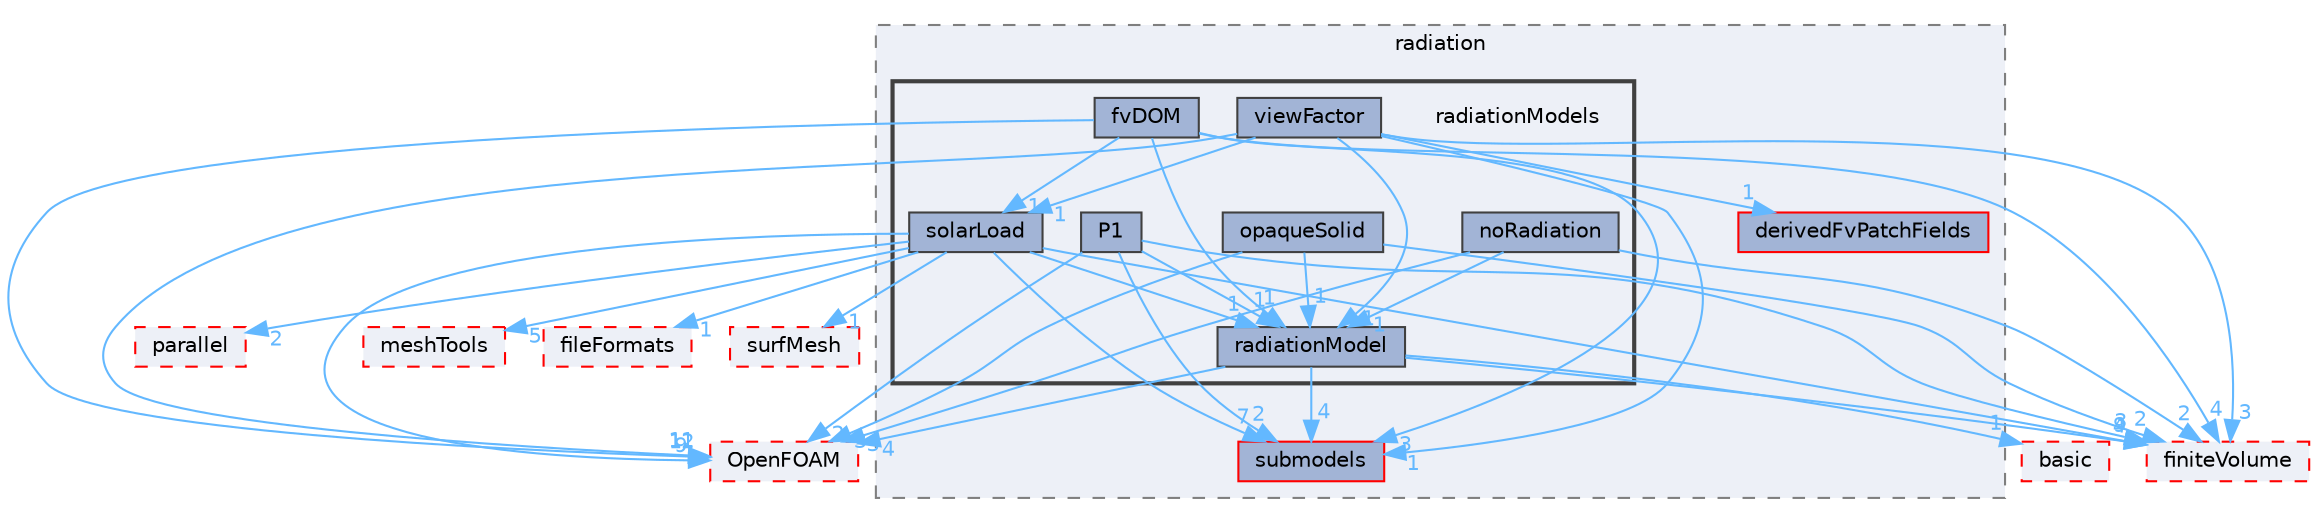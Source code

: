 digraph "src/thermophysicalModels/radiation/radiationModels"
{
 // LATEX_PDF_SIZE
  bgcolor="transparent";
  edge [fontname=Helvetica,fontsize=10,labelfontname=Helvetica,labelfontsize=10];
  node [fontname=Helvetica,fontsize=10,shape=box,height=0.2,width=0.4];
  compound=true
  subgraph clusterdir_372f5e43f50c30dcf3bbe70654c3d27a {
    graph [ bgcolor="#edf0f7", pencolor="grey50", label="radiation", fontname=Helvetica,fontsize=10 style="filled,dashed", URL="dir_372f5e43f50c30dcf3bbe70654c3d27a.html",tooltip=""]
  dir_e8719ccd60760366888bb431a21ef811 [label="submodels", fillcolor="#a2b4d6", color="red", style="filled", URL="dir_e8719ccd60760366888bb431a21ef811.html",tooltip=""];
  dir_530cedc3d4dca2a21c1df83b126c2fbd [label="derivedFvPatchFields", fillcolor="#a2b4d6", color="red", style="filled", URL="dir_530cedc3d4dca2a21c1df83b126c2fbd.html",tooltip=""];
  subgraph clusterdir_23cbc874b5ea49089939faa93b6f03ce {
    graph [ bgcolor="#edf0f7", pencolor="grey25", label="", fontname=Helvetica,fontsize=10 style="filled,bold", URL="dir_23cbc874b5ea49089939faa93b6f03ce.html",tooltip=""]
    dir_23cbc874b5ea49089939faa93b6f03ce [shape=plaintext, label="radiationModels"];
  dir_b92445ca4ace0494f0a29c642d097f79 [label="fvDOM", fillcolor="#a2b4d6", color="grey25", style="filled", URL="dir_b92445ca4ace0494f0a29c642d097f79.html",tooltip=""];
  dir_1ea78a4e3f112fe0ded5af8146a74cf8 [label="noRadiation", fillcolor="#a2b4d6", color="grey25", style="filled", URL="dir_1ea78a4e3f112fe0ded5af8146a74cf8.html",tooltip=""];
  dir_1042d56f71cc4b8cdecd4ac8127b05f5 [label="opaqueSolid", fillcolor="#a2b4d6", color="grey25", style="filled", URL="dir_1042d56f71cc4b8cdecd4ac8127b05f5.html",tooltip=""];
  dir_d39805ea7725f3ee92bbae1d78751b53 [label="P1", fillcolor="#a2b4d6", color="grey25", style="filled", URL="dir_d39805ea7725f3ee92bbae1d78751b53.html",tooltip=""];
  dir_da8c0e985838931a3604e286eeea288d [label="radiationModel", fillcolor="#a2b4d6", color="grey25", style="filled", URL="dir_da8c0e985838931a3604e286eeea288d.html",tooltip=""];
  dir_f297ea9a9f8d3c8b6996293f607cec56 [label="solarLoad", fillcolor="#a2b4d6", color="grey25", style="filled", URL="dir_f297ea9a9f8d3c8b6996293f607cec56.html",tooltip=""];
  dir_c8f5288f83e6b7d98c64259861f7ee56 [label="viewFactor", fillcolor="#a2b4d6", color="grey25", style="filled", URL="dir_c8f5288f83e6b7d98c64259861f7ee56.html",tooltip=""];
  }
  }
  dir_0a88fe22feb23ce5f078a04a1df67721 [label="surfMesh", fillcolor="#edf0f7", color="red", style="filled,dashed", URL="dir_0a88fe22feb23ce5f078a04a1df67721.html",tooltip=""];
  dir_38cb9973e0eaf6834e10b18bff965c4b [label="basic", fillcolor="#edf0f7", color="red", style="filled,dashed", URL="dir_38cb9973e0eaf6834e10b18bff965c4b.html",tooltip=""];
  dir_72b2b5518d1565784443265ec6729f79 [label="parallel", fillcolor="#edf0f7", color="red", style="filled,dashed", URL="dir_72b2b5518d1565784443265ec6729f79.html",tooltip=""];
  dir_9bd15774b555cf7259a6fa18f99fe99b [label="finiteVolume", fillcolor="#edf0f7", color="red", style="filled,dashed", URL="dir_9bd15774b555cf7259a6fa18f99fe99b.html",tooltip=""];
  dir_ae30ad0bef50cf391b24c614251bb9fd [label="meshTools", fillcolor="#edf0f7", color="red", style="filled,dashed", URL="dir_ae30ad0bef50cf391b24c614251bb9fd.html",tooltip=""];
  dir_b05602f37bb521a7142c0a3e200b5f35 [label="fileFormats", fillcolor="#edf0f7", color="red", style="filled,dashed", URL="dir_b05602f37bb521a7142c0a3e200b5f35.html",tooltip=""];
  dir_c5473ff19b20e6ec4dfe5c310b3778a8 [label="OpenFOAM", fillcolor="#edf0f7", color="red", style="filled,dashed", URL="dir_c5473ff19b20e6ec4dfe5c310b3778a8.html",tooltip=""];
  dir_b92445ca4ace0494f0a29c642d097f79->dir_9bd15774b555cf7259a6fa18f99fe99b [headlabel="4", labeldistance=1.5 headhref="dir_001536_001387.html" href="dir_001536_001387.html" color="steelblue1" fontcolor="steelblue1"];
  dir_b92445ca4ace0494f0a29c642d097f79->dir_c5473ff19b20e6ec4dfe5c310b3778a8 [headlabel="12", labeldistance=1.5 headhref="dir_001536_002695.html" href="dir_001536_002695.html" color="steelblue1" fontcolor="steelblue1"];
  dir_b92445ca4ace0494f0a29c642d097f79->dir_e8719ccd60760366888bb431a21ef811 [headlabel="3", labeldistance=1.5 headhref="dir_001536_003806.html" href="dir_001536_003806.html" color="steelblue1" fontcolor="steelblue1"];
  dir_b92445ca4ace0494f0a29c642d097f79->dir_da8c0e985838931a3604e286eeea288d [headlabel="1", labeldistance=1.5 headhref="dir_001536_003173.html" href="dir_001536_003173.html" color="steelblue1" fontcolor="steelblue1"];
  dir_b92445ca4ace0494f0a29c642d097f79->dir_f297ea9a9f8d3c8b6996293f607cec56 [headlabel="1", labeldistance=1.5 headhref="dir_001536_003614.html" href="dir_001536_003614.html" color="steelblue1" fontcolor="steelblue1"];
  dir_1ea78a4e3f112fe0ded5af8146a74cf8->dir_9bd15774b555cf7259a6fa18f99fe99b [headlabel="2", labeldistance=1.5 headhref="dir_002592_001387.html" href="dir_002592_001387.html" color="steelblue1" fontcolor="steelblue1"];
  dir_1ea78a4e3f112fe0ded5af8146a74cf8->dir_c5473ff19b20e6ec4dfe5c310b3778a8 [headlabel="3", labeldistance=1.5 headhref="dir_002592_002695.html" href="dir_002592_002695.html" color="steelblue1" fontcolor="steelblue1"];
  dir_1ea78a4e3f112fe0ded5af8146a74cf8->dir_da8c0e985838931a3604e286eeea288d [headlabel="1", labeldistance=1.5 headhref="dir_002592_003173.html" href="dir_002592_003173.html" color="steelblue1" fontcolor="steelblue1"];
  dir_1042d56f71cc4b8cdecd4ac8127b05f5->dir_9bd15774b555cf7259a6fa18f99fe99b [headlabel="2", labeldistance=1.5 headhref="dir_002694_001387.html" href="dir_002694_001387.html" color="steelblue1" fontcolor="steelblue1"];
  dir_1042d56f71cc4b8cdecd4ac8127b05f5->dir_c5473ff19b20e6ec4dfe5c310b3778a8 [headlabel="3", labeldistance=1.5 headhref="dir_002694_002695.html" href="dir_002694_002695.html" color="steelblue1" fontcolor="steelblue1"];
  dir_1042d56f71cc4b8cdecd4ac8127b05f5->dir_da8c0e985838931a3604e286eeea288d [headlabel="1", labeldistance=1.5 headhref="dir_002694_003173.html" href="dir_002694_003173.html" color="steelblue1" fontcolor="steelblue1"];
  dir_d39805ea7725f3ee92bbae1d78751b53->dir_9bd15774b555cf7259a6fa18f99fe99b [headlabel="3", labeldistance=1.5 headhref="dir_002763_001387.html" href="dir_002763_001387.html" color="steelblue1" fontcolor="steelblue1"];
  dir_d39805ea7725f3ee92bbae1d78751b53->dir_c5473ff19b20e6ec4dfe5c310b3778a8 [headlabel="2", labeldistance=1.5 headhref="dir_002763_002695.html" href="dir_002763_002695.html" color="steelblue1" fontcolor="steelblue1"];
  dir_d39805ea7725f3ee92bbae1d78751b53->dir_da8c0e985838931a3604e286eeea288d [headlabel="1", labeldistance=1.5 headhref="dir_002763_003173.html" href="dir_002763_003173.html" color="steelblue1" fontcolor="steelblue1"];
  dir_d39805ea7725f3ee92bbae1d78751b53->dir_e8719ccd60760366888bb431a21ef811 [headlabel="2", labeldistance=1.5 headhref="dir_002763_003806.html" href="dir_002763_003806.html" color="steelblue1" fontcolor="steelblue1"];
  dir_da8c0e985838931a3604e286eeea288d->dir_38cb9973e0eaf6834e10b18bff965c4b [headlabel="1", labeldistance=1.5 headhref="dir_003173_000219.html" href="dir_003173_000219.html" color="steelblue1" fontcolor="steelblue1"];
  dir_da8c0e985838931a3604e286eeea288d->dir_9bd15774b555cf7259a6fa18f99fe99b [headlabel="4", labeldistance=1.5 headhref="dir_003173_001387.html" href="dir_003173_001387.html" color="steelblue1" fontcolor="steelblue1"];
  dir_da8c0e985838931a3604e286eeea288d->dir_c5473ff19b20e6ec4dfe5c310b3778a8 [headlabel="4", labeldistance=1.5 headhref="dir_003173_002695.html" href="dir_003173_002695.html" color="steelblue1" fontcolor="steelblue1"];
  dir_da8c0e985838931a3604e286eeea288d->dir_e8719ccd60760366888bb431a21ef811 [headlabel="4", labeldistance=1.5 headhref="dir_003173_003806.html" href="dir_003173_003806.html" color="steelblue1" fontcolor="steelblue1"];
  dir_f297ea9a9f8d3c8b6996293f607cec56->dir_0a88fe22feb23ce5f078a04a1df67721 [headlabel="1", labeldistance=1.5 headhref="dir_003614_003891.html" href="dir_003614_003891.html" color="steelblue1" fontcolor="steelblue1"];
  dir_f297ea9a9f8d3c8b6996293f607cec56->dir_72b2b5518d1565784443265ec6729f79 [headlabel="2", labeldistance=1.5 headhref="dir_003614_002780.html" href="dir_003614_002780.html" color="steelblue1" fontcolor="steelblue1"];
  dir_f297ea9a9f8d3c8b6996293f607cec56->dir_9bd15774b555cf7259a6fa18f99fe99b [headlabel="9", labeldistance=1.5 headhref="dir_003614_001387.html" href="dir_003614_001387.html" color="steelblue1" fontcolor="steelblue1"];
  dir_f297ea9a9f8d3c8b6996293f607cec56->dir_ae30ad0bef50cf391b24c614251bb9fd [headlabel="5", labeldistance=1.5 headhref="dir_003614_002382.html" href="dir_003614_002382.html" color="steelblue1" fontcolor="steelblue1"];
  dir_f297ea9a9f8d3c8b6996293f607cec56->dir_b05602f37bb521a7142c0a3e200b5f35 [headlabel="1", labeldistance=1.5 headhref="dir_003614_001353.html" href="dir_003614_001353.html" color="steelblue1" fontcolor="steelblue1"];
  dir_f297ea9a9f8d3c8b6996293f607cec56->dir_c5473ff19b20e6ec4dfe5c310b3778a8 [headlabel="9", labeldistance=1.5 headhref="dir_003614_002695.html" href="dir_003614_002695.html" color="steelblue1" fontcolor="steelblue1"];
  dir_f297ea9a9f8d3c8b6996293f607cec56->dir_da8c0e985838931a3604e286eeea288d [headlabel="1", labeldistance=1.5 headhref="dir_003614_003173.html" href="dir_003614_003173.html" color="steelblue1" fontcolor="steelblue1"];
  dir_f297ea9a9f8d3c8b6996293f607cec56->dir_e8719ccd60760366888bb431a21ef811 [headlabel="7", labeldistance=1.5 headhref="dir_003614_003806.html" href="dir_003614_003806.html" color="steelblue1" fontcolor="steelblue1"];
  dir_c8f5288f83e6b7d98c64259861f7ee56->dir_530cedc3d4dca2a21c1df83b126c2fbd [headlabel="1", labeldistance=1.5 headhref="dir_004274_000890.html" href="dir_004274_000890.html" color="steelblue1" fontcolor="steelblue1"];
  dir_c8f5288f83e6b7d98c64259861f7ee56->dir_9bd15774b555cf7259a6fa18f99fe99b [headlabel="3", labeldistance=1.5 headhref="dir_004274_001387.html" href="dir_004274_001387.html" color="steelblue1" fontcolor="steelblue1"];
  dir_c8f5288f83e6b7d98c64259861f7ee56->dir_c5473ff19b20e6ec4dfe5c310b3778a8 [headlabel="11", labeldistance=1.5 headhref="dir_004274_002695.html" href="dir_004274_002695.html" color="steelblue1" fontcolor="steelblue1"];
  dir_c8f5288f83e6b7d98c64259861f7ee56->dir_da8c0e985838931a3604e286eeea288d [headlabel="1", labeldistance=1.5 headhref="dir_004274_003173.html" href="dir_004274_003173.html" color="steelblue1" fontcolor="steelblue1"];
  dir_c8f5288f83e6b7d98c64259861f7ee56->dir_e8719ccd60760366888bb431a21ef811 [headlabel="1", labeldistance=1.5 headhref="dir_004274_003806.html" href="dir_004274_003806.html" color="steelblue1" fontcolor="steelblue1"];
  dir_c8f5288f83e6b7d98c64259861f7ee56->dir_f297ea9a9f8d3c8b6996293f607cec56 [headlabel="1", labeldistance=1.5 headhref="dir_004274_003614.html" href="dir_004274_003614.html" color="steelblue1" fontcolor="steelblue1"];
}
